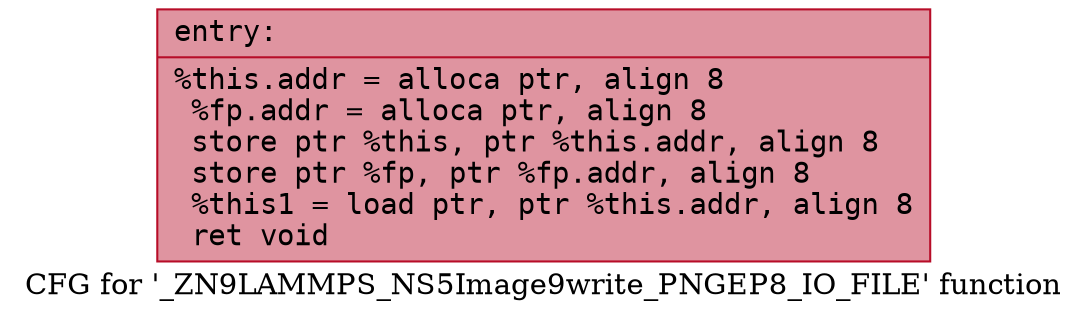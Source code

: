 digraph "CFG for '_ZN9LAMMPS_NS5Image9write_PNGEP8_IO_FILE' function" {
	label="CFG for '_ZN9LAMMPS_NS5Image9write_PNGEP8_IO_FILE' function";

	Node0x55d953217f90 [shape=record,color="#b70d28ff", style=filled, fillcolor="#b70d2870" fontname="Courier",label="{entry:\l|  %this.addr = alloca ptr, align 8\l  %fp.addr = alloca ptr, align 8\l  store ptr %this, ptr %this.addr, align 8\l  store ptr %fp, ptr %fp.addr, align 8\l  %this1 = load ptr, ptr %this.addr, align 8\l  ret void\l}"];
}
